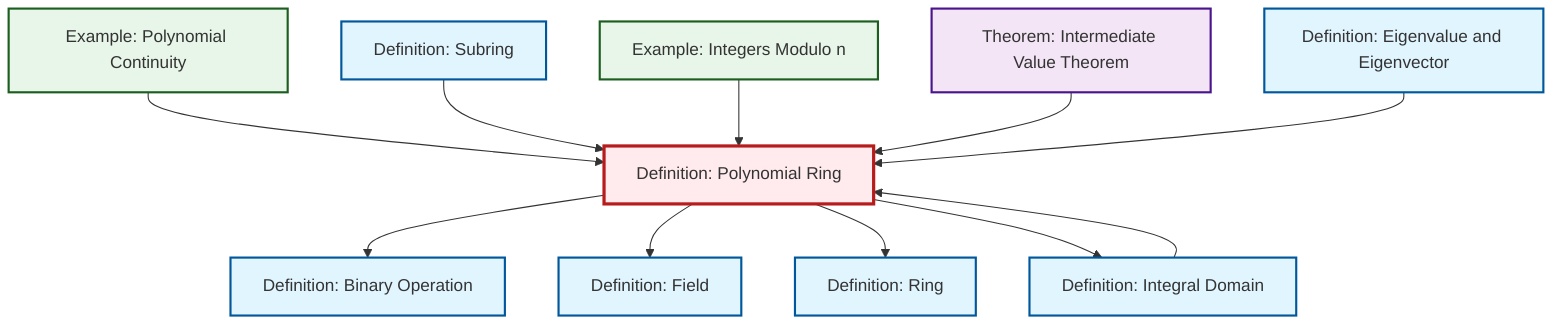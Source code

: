 graph TD
    classDef definition fill:#e1f5fe,stroke:#01579b,stroke-width:2px
    classDef theorem fill:#f3e5f5,stroke:#4a148c,stroke-width:2px
    classDef axiom fill:#fff3e0,stroke:#e65100,stroke-width:2px
    classDef example fill:#e8f5e9,stroke:#1b5e20,stroke-width:2px
    classDef current fill:#ffebee,stroke:#b71c1c,stroke-width:3px
    def-ring["Definition: Ring"]:::definition
    def-subring["Definition: Subring"]:::definition
    ex-quotient-integers-mod-n["Example: Integers Modulo n"]:::example
    ex-polynomial-continuity["Example: Polynomial Continuity"]:::example
    def-binary-operation["Definition: Binary Operation"]:::definition
    thm-intermediate-value["Theorem: Intermediate Value Theorem"]:::theorem
    def-eigenvalue-eigenvector["Definition: Eigenvalue and Eigenvector"]:::definition
    def-integral-domain["Definition: Integral Domain"]:::definition
    def-polynomial-ring["Definition: Polynomial Ring"]:::definition
    def-field["Definition: Field"]:::definition
    ex-polynomial-continuity --> def-polynomial-ring
    def-subring --> def-polynomial-ring
    ex-quotient-integers-mod-n --> def-polynomial-ring
    def-polynomial-ring --> def-binary-operation
    thm-intermediate-value --> def-polynomial-ring
    def-integral-domain --> def-polynomial-ring
    def-polynomial-ring --> def-field
    def-polynomial-ring --> def-ring
    def-polynomial-ring --> def-integral-domain
    def-eigenvalue-eigenvector --> def-polynomial-ring
    class def-polynomial-ring current